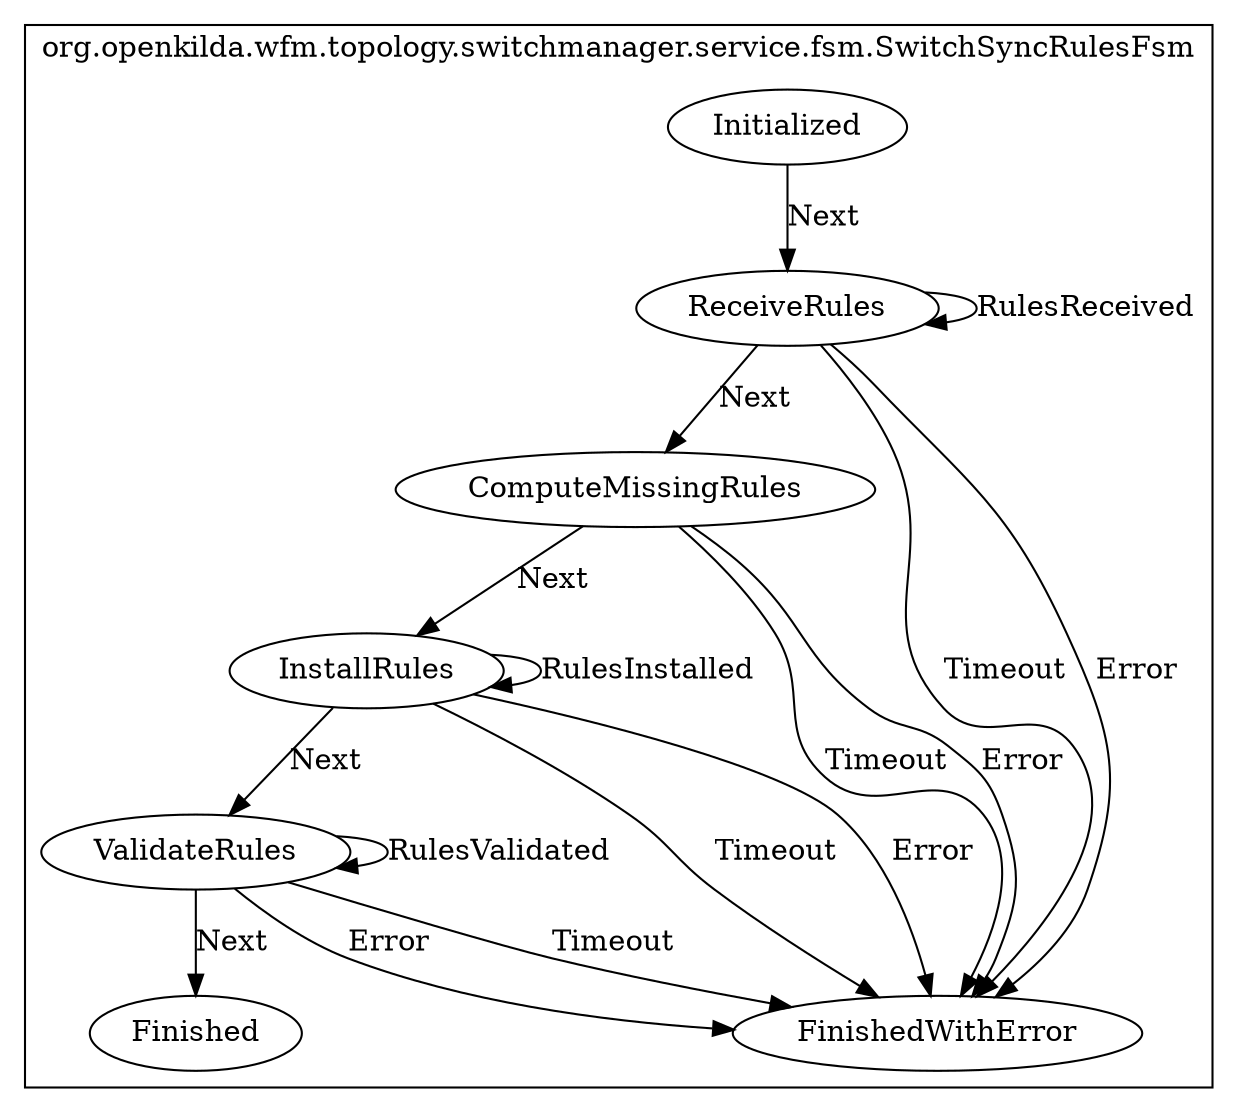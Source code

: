 digraph {
compound=true;
subgraph cluster_StateMachine {
label="org.openkilda.wfm.topology.switchmanager.service.fsm.SwitchSyncRulesFsm";
InstallRules [label="InstallRules"];
ComputeMissingRules [label="ComputeMissingRules"];
FinishedWithError [label="FinishedWithError"];
Initialized [label="Initialized"];
Finished [label="Finished"];
ValidateRules [label="ValidateRules"];
ReceiveRules [label="ReceiveRules"];

InstallRules -> InstallRules [ label="RulesInstalled"];
InstallRules -> FinishedWithError [ label="Timeout"];
InstallRules -> FinishedWithError [ label="Error"];
InstallRules -> ValidateRules [ label="Next"];
ComputeMissingRules -> FinishedWithError [ label="Timeout"];
ComputeMissingRules -> FinishedWithError [ label="Error"];
ComputeMissingRules -> InstallRules [ label="Next"];
Initialized -> ReceiveRules [ label="Next"];
ValidateRules -> ValidateRules [ label="RulesValidated"];
ValidateRules -> FinishedWithError [ label="Timeout"];
ValidateRules -> FinishedWithError [ label="Error"];
ValidateRules -> Finished [ label="Next"];
ReceiveRules -> ReceiveRules [ label="RulesReceived"];
ReceiveRules -> FinishedWithError [ label="Timeout"];
ReceiveRules -> FinishedWithError [ label="Error"];
ReceiveRules -> ComputeMissingRules [ label="Next"];}}
